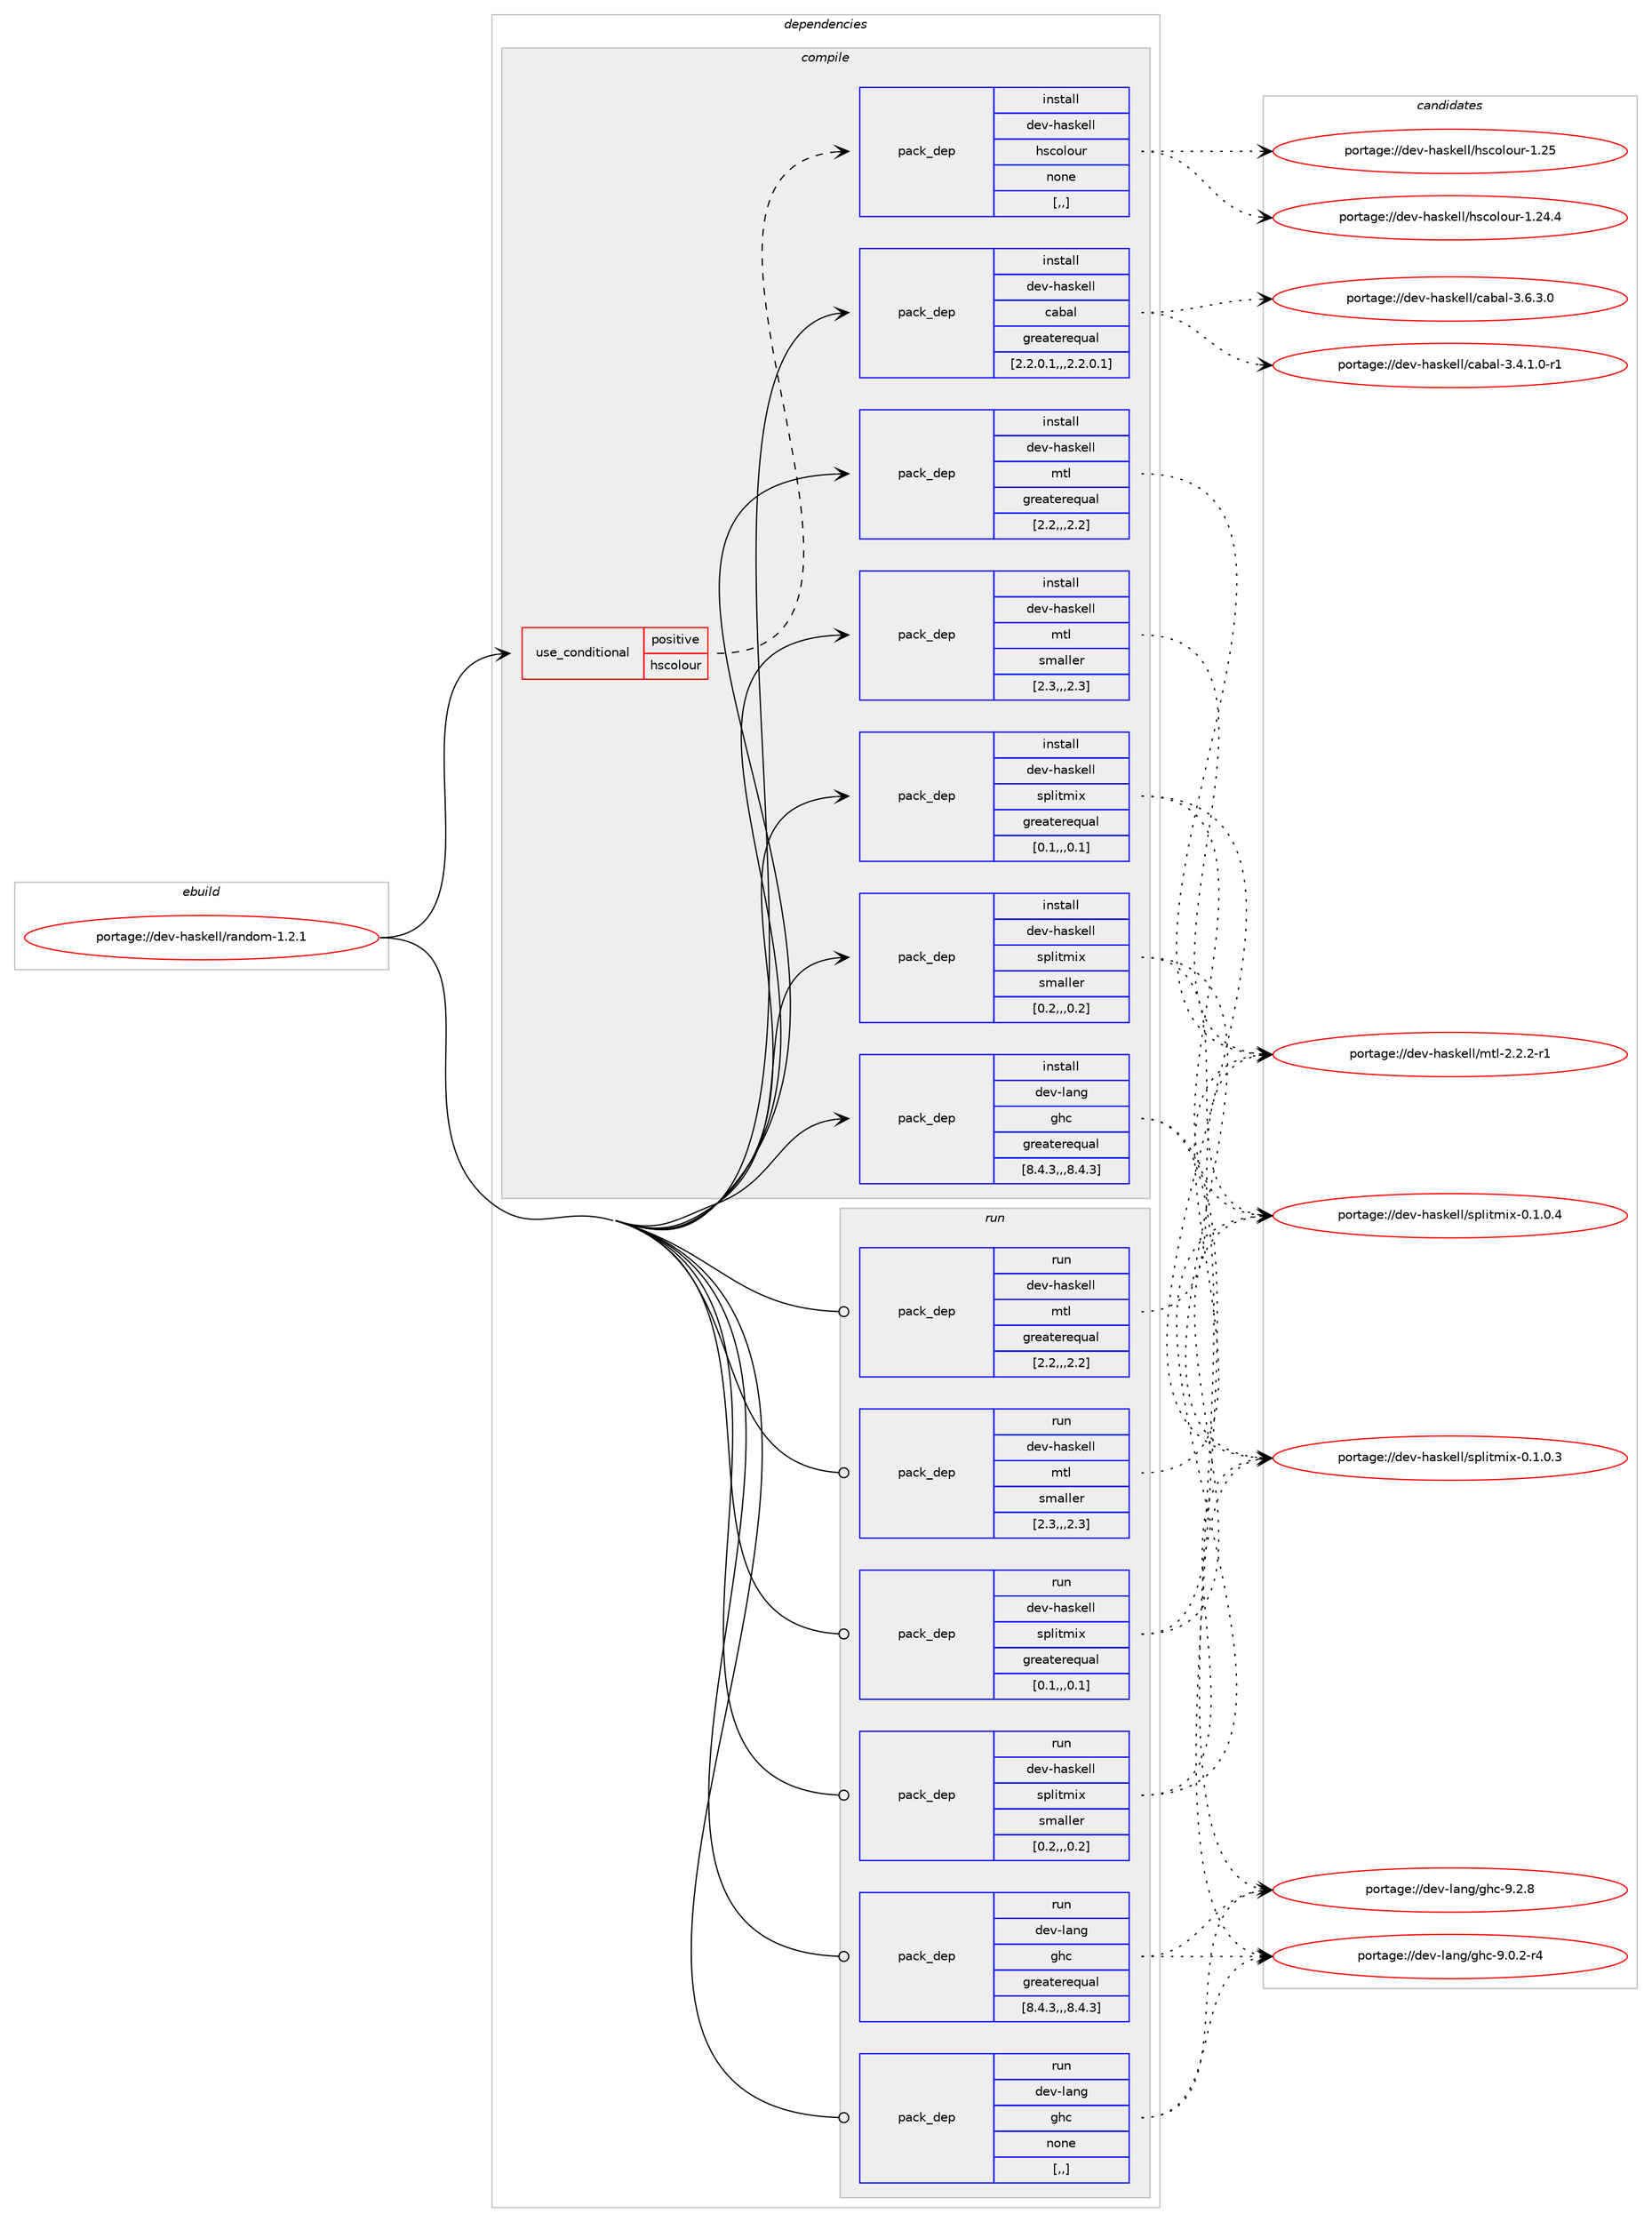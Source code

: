 digraph prolog {

# *************
# Graph options
# *************

newrank=true;
concentrate=true;
compound=true;
graph [rankdir=LR,fontname=Helvetica,fontsize=10,ranksep=1.5];#, ranksep=2.5, nodesep=0.2];
edge  [arrowhead=vee];
node  [fontname=Helvetica,fontsize=10];

# **********
# The ebuild
# **********

subgraph cluster_leftcol {
color=gray;
rank=same;
label=<<i>ebuild</i>>;
id [label="portage://dev-haskell/random-1.2.1", color=red, width=4, href="../dev-haskell/random-1.2.1.svg"];
}

# ****************
# The dependencies
# ****************

subgraph cluster_midcol {
color=gray;
label=<<i>dependencies</i>>;
subgraph cluster_compile {
fillcolor="#eeeeee";
style=filled;
label=<<i>compile</i>>;
subgraph cond20800 {
dependency86035 [label=<<TABLE BORDER="0" CELLBORDER="1" CELLSPACING="0" CELLPADDING="4"><TR><TD ROWSPAN="3" CELLPADDING="10">use_conditional</TD></TR><TR><TD>positive</TD></TR><TR><TD>hscolour</TD></TR></TABLE>>, shape=none, color=red];
subgraph pack64235 {
dependency86036 [label=<<TABLE BORDER="0" CELLBORDER="1" CELLSPACING="0" CELLPADDING="4" WIDTH="220"><TR><TD ROWSPAN="6" CELLPADDING="30">pack_dep</TD></TR><TR><TD WIDTH="110">install</TD></TR><TR><TD>dev-haskell</TD></TR><TR><TD>hscolour</TD></TR><TR><TD>none</TD></TR><TR><TD>[,,]</TD></TR></TABLE>>, shape=none, color=blue];
}
dependency86035:e -> dependency86036:w [weight=20,style="dashed",arrowhead="vee"];
}
id:e -> dependency86035:w [weight=20,style="solid",arrowhead="vee"];
subgraph pack64236 {
dependency86037 [label=<<TABLE BORDER="0" CELLBORDER="1" CELLSPACING="0" CELLPADDING="4" WIDTH="220"><TR><TD ROWSPAN="6" CELLPADDING="30">pack_dep</TD></TR><TR><TD WIDTH="110">install</TD></TR><TR><TD>dev-haskell</TD></TR><TR><TD>cabal</TD></TR><TR><TD>greaterequal</TD></TR><TR><TD>[2.2.0.1,,,2.2.0.1]</TD></TR></TABLE>>, shape=none, color=blue];
}
id:e -> dependency86037:w [weight=20,style="solid",arrowhead="vee"];
subgraph pack64237 {
dependency86038 [label=<<TABLE BORDER="0" CELLBORDER="1" CELLSPACING="0" CELLPADDING="4" WIDTH="220"><TR><TD ROWSPAN="6" CELLPADDING="30">pack_dep</TD></TR><TR><TD WIDTH="110">install</TD></TR><TR><TD>dev-haskell</TD></TR><TR><TD>mtl</TD></TR><TR><TD>greaterequal</TD></TR><TR><TD>[2.2,,,2.2]</TD></TR></TABLE>>, shape=none, color=blue];
}
id:e -> dependency86038:w [weight=20,style="solid",arrowhead="vee"];
subgraph pack64238 {
dependency86039 [label=<<TABLE BORDER="0" CELLBORDER="1" CELLSPACING="0" CELLPADDING="4" WIDTH="220"><TR><TD ROWSPAN="6" CELLPADDING="30">pack_dep</TD></TR><TR><TD WIDTH="110">install</TD></TR><TR><TD>dev-haskell</TD></TR><TR><TD>mtl</TD></TR><TR><TD>smaller</TD></TR><TR><TD>[2.3,,,2.3]</TD></TR></TABLE>>, shape=none, color=blue];
}
id:e -> dependency86039:w [weight=20,style="solid",arrowhead="vee"];
subgraph pack64239 {
dependency86040 [label=<<TABLE BORDER="0" CELLBORDER="1" CELLSPACING="0" CELLPADDING="4" WIDTH="220"><TR><TD ROWSPAN="6" CELLPADDING="30">pack_dep</TD></TR><TR><TD WIDTH="110">install</TD></TR><TR><TD>dev-haskell</TD></TR><TR><TD>splitmix</TD></TR><TR><TD>greaterequal</TD></TR><TR><TD>[0.1,,,0.1]</TD></TR></TABLE>>, shape=none, color=blue];
}
id:e -> dependency86040:w [weight=20,style="solid",arrowhead="vee"];
subgraph pack64240 {
dependency86041 [label=<<TABLE BORDER="0" CELLBORDER="1" CELLSPACING="0" CELLPADDING="4" WIDTH="220"><TR><TD ROWSPAN="6" CELLPADDING="30">pack_dep</TD></TR><TR><TD WIDTH="110">install</TD></TR><TR><TD>dev-haskell</TD></TR><TR><TD>splitmix</TD></TR><TR><TD>smaller</TD></TR><TR><TD>[0.2,,,0.2]</TD></TR></TABLE>>, shape=none, color=blue];
}
id:e -> dependency86041:w [weight=20,style="solid",arrowhead="vee"];
subgraph pack64241 {
dependency86042 [label=<<TABLE BORDER="0" CELLBORDER="1" CELLSPACING="0" CELLPADDING="4" WIDTH="220"><TR><TD ROWSPAN="6" CELLPADDING="30">pack_dep</TD></TR><TR><TD WIDTH="110">install</TD></TR><TR><TD>dev-lang</TD></TR><TR><TD>ghc</TD></TR><TR><TD>greaterequal</TD></TR><TR><TD>[8.4.3,,,8.4.3]</TD></TR></TABLE>>, shape=none, color=blue];
}
id:e -> dependency86042:w [weight=20,style="solid",arrowhead="vee"];
}
subgraph cluster_compileandrun {
fillcolor="#eeeeee";
style=filled;
label=<<i>compile and run</i>>;
}
subgraph cluster_run {
fillcolor="#eeeeee";
style=filled;
label=<<i>run</i>>;
subgraph pack64242 {
dependency86043 [label=<<TABLE BORDER="0" CELLBORDER="1" CELLSPACING="0" CELLPADDING="4" WIDTH="220"><TR><TD ROWSPAN="6" CELLPADDING="30">pack_dep</TD></TR><TR><TD WIDTH="110">run</TD></TR><TR><TD>dev-haskell</TD></TR><TR><TD>mtl</TD></TR><TR><TD>greaterequal</TD></TR><TR><TD>[2.2,,,2.2]</TD></TR></TABLE>>, shape=none, color=blue];
}
id:e -> dependency86043:w [weight=20,style="solid",arrowhead="odot"];
subgraph pack64243 {
dependency86044 [label=<<TABLE BORDER="0" CELLBORDER="1" CELLSPACING="0" CELLPADDING="4" WIDTH="220"><TR><TD ROWSPAN="6" CELLPADDING="30">pack_dep</TD></TR><TR><TD WIDTH="110">run</TD></TR><TR><TD>dev-haskell</TD></TR><TR><TD>mtl</TD></TR><TR><TD>smaller</TD></TR><TR><TD>[2.3,,,2.3]</TD></TR></TABLE>>, shape=none, color=blue];
}
id:e -> dependency86044:w [weight=20,style="solid",arrowhead="odot"];
subgraph pack64244 {
dependency86045 [label=<<TABLE BORDER="0" CELLBORDER="1" CELLSPACING="0" CELLPADDING="4" WIDTH="220"><TR><TD ROWSPAN="6" CELLPADDING="30">pack_dep</TD></TR><TR><TD WIDTH="110">run</TD></TR><TR><TD>dev-haskell</TD></TR><TR><TD>splitmix</TD></TR><TR><TD>greaterequal</TD></TR><TR><TD>[0.1,,,0.1]</TD></TR></TABLE>>, shape=none, color=blue];
}
id:e -> dependency86045:w [weight=20,style="solid",arrowhead="odot"];
subgraph pack64245 {
dependency86046 [label=<<TABLE BORDER="0" CELLBORDER="1" CELLSPACING="0" CELLPADDING="4" WIDTH="220"><TR><TD ROWSPAN="6" CELLPADDING="30">pack_dep</TD></TR><TR><TD WIDTH="110">run</TD></TR><TR><TD>dev-haskell</TD></TR><TR><TD>splitmix</TD></TR><TR><TD>smaller</TD></TR><TR><TD>[0.2,,,0.2]</TD></TR></TABLE>>, shape=none, color=blue];
}
id:e -> dependency86046:w [weight=20,style="solid",arrowhead="odot"];
subgraph pack64246 {
dependency86047 [label=<<TABLE BORDER="0" CELLBORDER="1" CELLSPACING="0" CELLPADDING="4" WIDTH="220"><TR><TD ROWSPAN="6" CELLPADDING="30">pack_dep</TD></TR><TR><TD WIDTH="110">run</TD></TR><TR><TD>dev-lang</TD></TR><TR><TD>ghc</TD></TR><TR><TD>greaterequal</TD></TR><TR><TD>[8.4.3,,,8.4.3]</TD></TR></TABLE>>, shape=none, color=blue];
}
id:e -> dependency86047:w [weight=20,style="solid",arrowhead="odot"];
subgraph pack64247 {
dependency86048 [label=<<TABLE BORDER="0" CELLBORDER="1" CELLSPACING="0" CELLPADDING="4" WIDTH="220"><TR><TD ROWSPAN="6" CELLPADDING="30">pack_dep</TD></TR><TR><TD WIDTH="110">run</TD></TR><TR><TD>dev-lang</TD></TR><TR><TD>ghc</TD></TR><TR><TD>none</TD></TR><TR><TD>[,,]</TD></TR></TABLE>>, shape=none, color=blue];
}
id:e -> dependency86048:w [weight=20,style="solid",arrowhead="odot"];
}
}

# **************
# The candidates
# **************

subgraph cluster_choices {
rank=same;
color=gray;
label=<<i>candidates</i>>;

subgraph choice64235 {
color=black;
nodesep=1;
choice100101118451049711510710110810847104115991111081111171144549465053 [label="portage://dev-haskell/hscolour-1.25", color=red, width=4,href="../dev-haskell/hscolour-1.25.svg"];
choice1001011184510497115107101108108471041159911110811111711445494650524652 [label="portage://dev-haskell/hscolour-1.24.4", color=red, width=4,href="../dev-haskell/hscolour-1.24.4.svg"];
dependency86036:e -> choice100101118451049711510710110810847104115991111081111171144549465053:w [style=dotted,weight="100"];
dependency86036:e -> choice1001011184510497115107101108108471041159911110811111711445494650524652:w [style=dotted,weight="100"];
}
subgraph choice64236 {
color=black;
nodesep=1;
choice100101118451049711510710110810847999798971084551465446514648 [label="portage://dev-haskell/cabal-3.6.3.0", color=red, width=4,href="../dev-haskell/cabal-3.6.3.0.svg"];
choice1001011184510497115107101108108479997989710845514652464946484511449 [label="portage://dev-haskell/cabal-3.4.1.0-r1", color=red, width=4,href="../dev-haskell/cabal-3.4.1.0-r1.svg"];
dependency86037:e -> choice100101118451049711510710110810847999798971084551465446514648:w [style=dotted,weight="100"];
dependency86037:e -> choice1001011184510497115107101108108479997989710845514652464946484511449:w [style=dotted,weight="100"];
}
subgraph choice64237 {
color=black;
nodesep=1;
choice1001011184510497115107101108108471091161084550465046504511449 [label="portage://dev-haskell/mtl-2.2.2-r1", color=red, width=4,href="../dev-haskell/mtl-2.2.2-r1.svg"];
dependency86038:e -> choice1001011184510497115107101108108471091161084550465046504511449:w [style=dotted,weight="100"];
}
subgraph choice64238 {
color=black;
nodesep=1;
choice1001011184510497115107101108108471091161084550465046504511449 [label="portage://dev-haskell/mtl-2.2.2-r1", color=red, width=4,href="../dev-haskell/mtl-2.2.2-r1.svg"];
dependency86039:e -> choice1001011184510497115107101108108471091161084550465046504511449:w [style=dotted,weight="100"];
}
subgraph choice64239 {
color=black;
nodesep=1;
choice1001011184510497115107101108108471151121081051161091051204548464946484652 [label="portage://dev-haskell/splitmix-0.1.0.4", color=red, width=4,href="../dev-haskell/splitmix-0.1.0.4.svg"];
choice1001011184510497115107101108108471151121081051161091051204548464946484651 [label="portage://dev-haskell/splitmix-0.1.0.3", color=red, width=4,href="../dev-haskell/splitmix-0.1.0.3.svg"];
dependency86040:e -> choice1001011184510497115107101108108471151121081051161091051204548464946484652:w [style=dotted,weight="100"];
dependency86040:e -> choice1001011184510497115107101108108471151121081051161091051204548464946484651:w [style=dotted,weight="100"];
}
subgraph choice64240 {
color=black;
nodesep=1;
choice1001011184510497115107101108108471151121081051161091051204548464946484652 [label="portage://dev-haskell/splitmix-0.1.0.4", color=red, width=4,href="../dev-haskell/splitmix-0.1.0.4.svg"];
choice1001011184510497115107101108108471151121081051161091051204548464946484651 [label="portage://dev-haskell/splitmix-0.1.0.3", color=red, width=4,href="../dev-haskell/splitmix-0.1.0.3.svg"];
dependency86041:e -> choice1001011184510497115107101108108471151121081051161091051204548464946484652:w [style=dotted,weight="100"];
dependency86041:e -> choice1001011184510497115107101108108471151121081051161091051204548464946484651:w [style=dotted,weight="100"];
}
subgraph choice64241 {
color=black;
nodesep=1;
choice10010111845108971101034710310499455746504656 [label="portage://dev-lang/ghc-9.2.8", color=red, width=4,href="../dev-lang/ghc-9.2.8.svg"];
choice100101118451089711010347103104994557464846504511452 [label="portage://dev-lang/ghc-9.0.2-r4", color=red, width=4,href="../dev-lang/ghc-9.0.2-r4.svg"];
dependency86042:e -> choice10010111845108971101034710310499455746504656:w [style=dotted,weight="100"];
dependency86042:e -> choice100101118451089711010347103104994557464846504511452:w [style=dotted,weight="100"];
}
subgraph choice64242 {
color=black;
nodesep=1;
choice1001011184510497115107101108108471091161084550465046504511449 [label="portage://dev-haskell/mtl-2.2.2-r1", color=red, width=4,href="../dev-haskell/mtl-2.2.2-r1.svg"];
dependency86043:e -> choice1001011184510497115107101108108471091161084550465046504511449:w [style=dotted,weight="100"];
}
subgraph choice64243 {
color=black;
nodesep=1;
choice1001011184510497115107101108108471091161084550465046504511449 [label="portage://dev-haskell/mtl-2.2.2-r1", color=red, width=4,href="../dev-haskell/mtl-2.2.2-r1.svg"];
dependency86044:e -> choice1001011184510497115107101108108471091161084550465046504511449:w [style=dotted,weight="100"];
}
subgraph choice64244 {
color=black;
nodesep=1;
choice1001011184510497115107101108108471151121081051161091051204548464946484652 [label="portage://dev-haskell/splitmix-0.1.0.4", color=red, width=4,href="../dev-haskell/splitmix-0.1.0.4.svg"];
choice1001011184510497115107101108108471151121081051161091051204548464946484651 [label="portage://dev-haskell/splitmix-0.1.0.3", color=red, width=4,href="../dev-haskell/splitmix-0.1.0.3.svg"];
dependency86045:e -> choice1001011184510497115107101108108471151121081051161091051204548464946484652:w [style=dotted,weight="100"];
dependency86045:e -> choice1001011184510497115107101108108471151121081051161091051204548464946484651:w [style=dotted,weight="100"];
}
subgraph choice64245 {
color=black;
nodesep=1;
choice1001011184510497115107101108108471151121081051161091051204548464946484652 [label="portage://dev-haskell/splitmix-0.1.0.4", color=red, width=4,href="../dev-haskell/splitmix-0.1.0.4.svg"];
choice1001011184510497115107101108108471151121081051161091051204548464946484651 [label="portage://dev-haskell/splitmix-0.1.0.3", color=red, width=4,href="../dev-haskell/splitmix-0.1.0.3.svg"];
dependency86046:e -> choice1001011184510497115107101108108471151121081051161091051204548464946484652:w [style=dotted,weight="100"];
dependency86046:e -> choice1001011184510497115107101108108471151121081051161091051204548464946484651:w [style=dotted,weight="100"];
}
subgraph choice64246 {
color=black;
nodesep=1;
choice10010111845108971101034710310499455746504656 [label="portage://dev-lang/ghc-9.2.8", color=red, width=4,href="../dev-lang/ghc-9.2.8.svg"];
choice100101118451089711010347103104994557464846504511452 [label="portage://dev-lang/ghc-9.0.2-r4", color=red, width=4,href="../dev-lang/ghc-9.0.2-r4.svg"];
dependency86047:e -> choice10010111845108971101034710310499455746504656:w [style=dotted,weight="100"];
dependency86047:e -> choice100101118451089711010347103104994557464846504511452:w [style=dotted,weight="100"];
}
subgraph choice64247 {
color=black;
nodesep=1;
choice10010111845108971101034710310499455746504656 [label="portage://dev-lang/ghc-9.2.8", color=red, width=4,href="../dev-lang/ghc-9.2.8.svg"];
choice100101118451089711010347103104994557464846504511452 [label="portage://dev-lang/ghc-9.0.2-r4", color=red, width=4,href="../dev-lang/ghc-9.0.2-r4.svg"];
dependency86048:e -> choice10010111845108971101034710310499455746504656:w [style=dotted,weight="100"];
dependency86048:e -> choice100101118451089711010347103104994557464846504511452:w [style=dotted,weight="100"];
}
}

}
